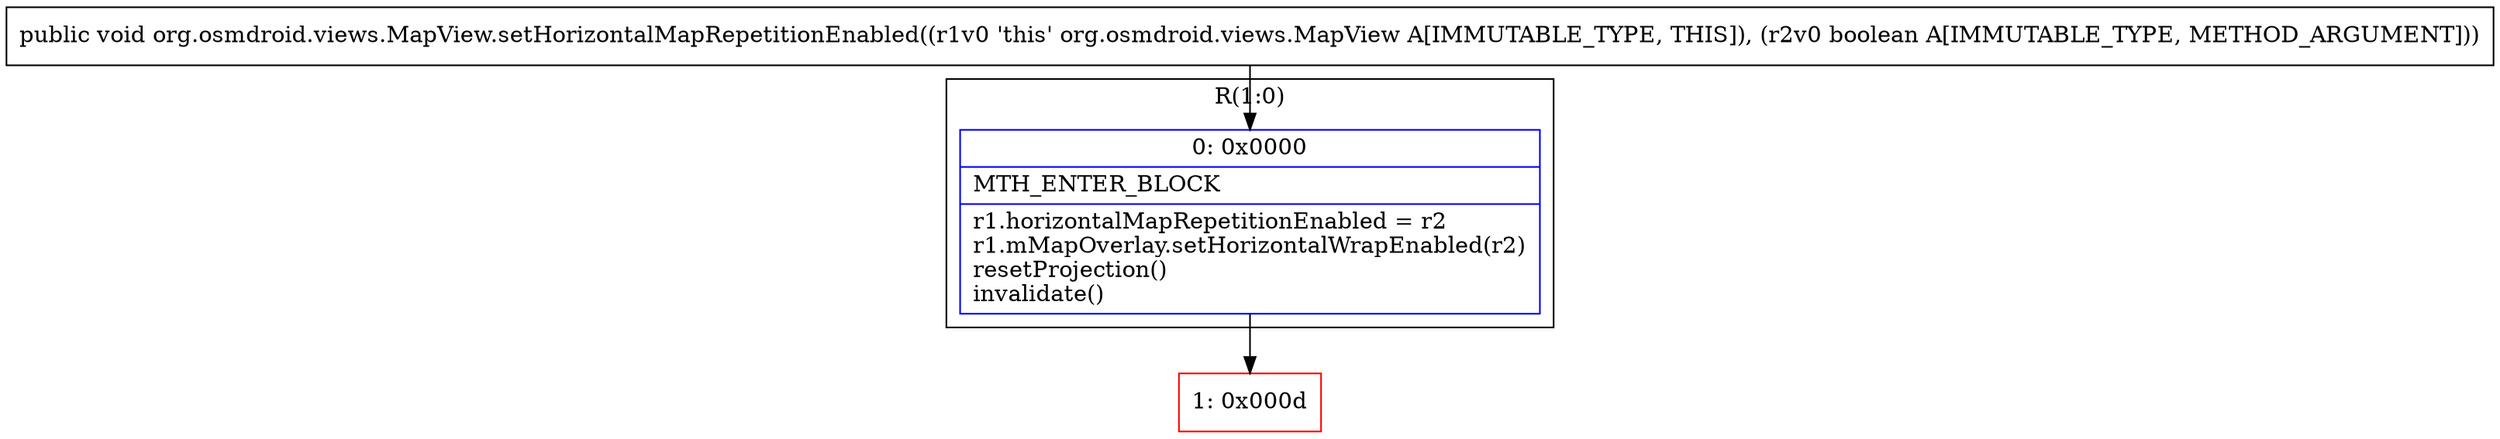 digraph "CFG fororg.osmdroid.views.MapView.setHorizontalMapRepetitionEnabled(Z)V" {
subgraph cluster_Region_978341572 {
label = "R(1:0)";
node [shape=record,color=blue];
Node_0 [shape=record,label="{0\:\ 0x0000|MTH_ENTER_BLOCK\l|r1.horizontalMapRepetitionEnabled = r2\lr1.mMapOverlay.setHorizontalWrapEnabled(r2)\lresetProjection()\linvalidate()\l}"];
}
Node_1 [shape=record,color=red,label="{1\:\ 0x000d}"];
MethodNode[shape=record,label="{public void org.osmdroid.views.MapView.setHorizontalMapRepetitionEnabled((r1v0 'this' org.osmdroid.views.MapView A[IMMUTABLE_TYPE, THIS]), (r2v0 boolean A[IMMUTABLE_TYPE, METHOD_ARGUMENT])) }"];
MethodNode -> Node_0;
Node_0 -> Node_1;
}

